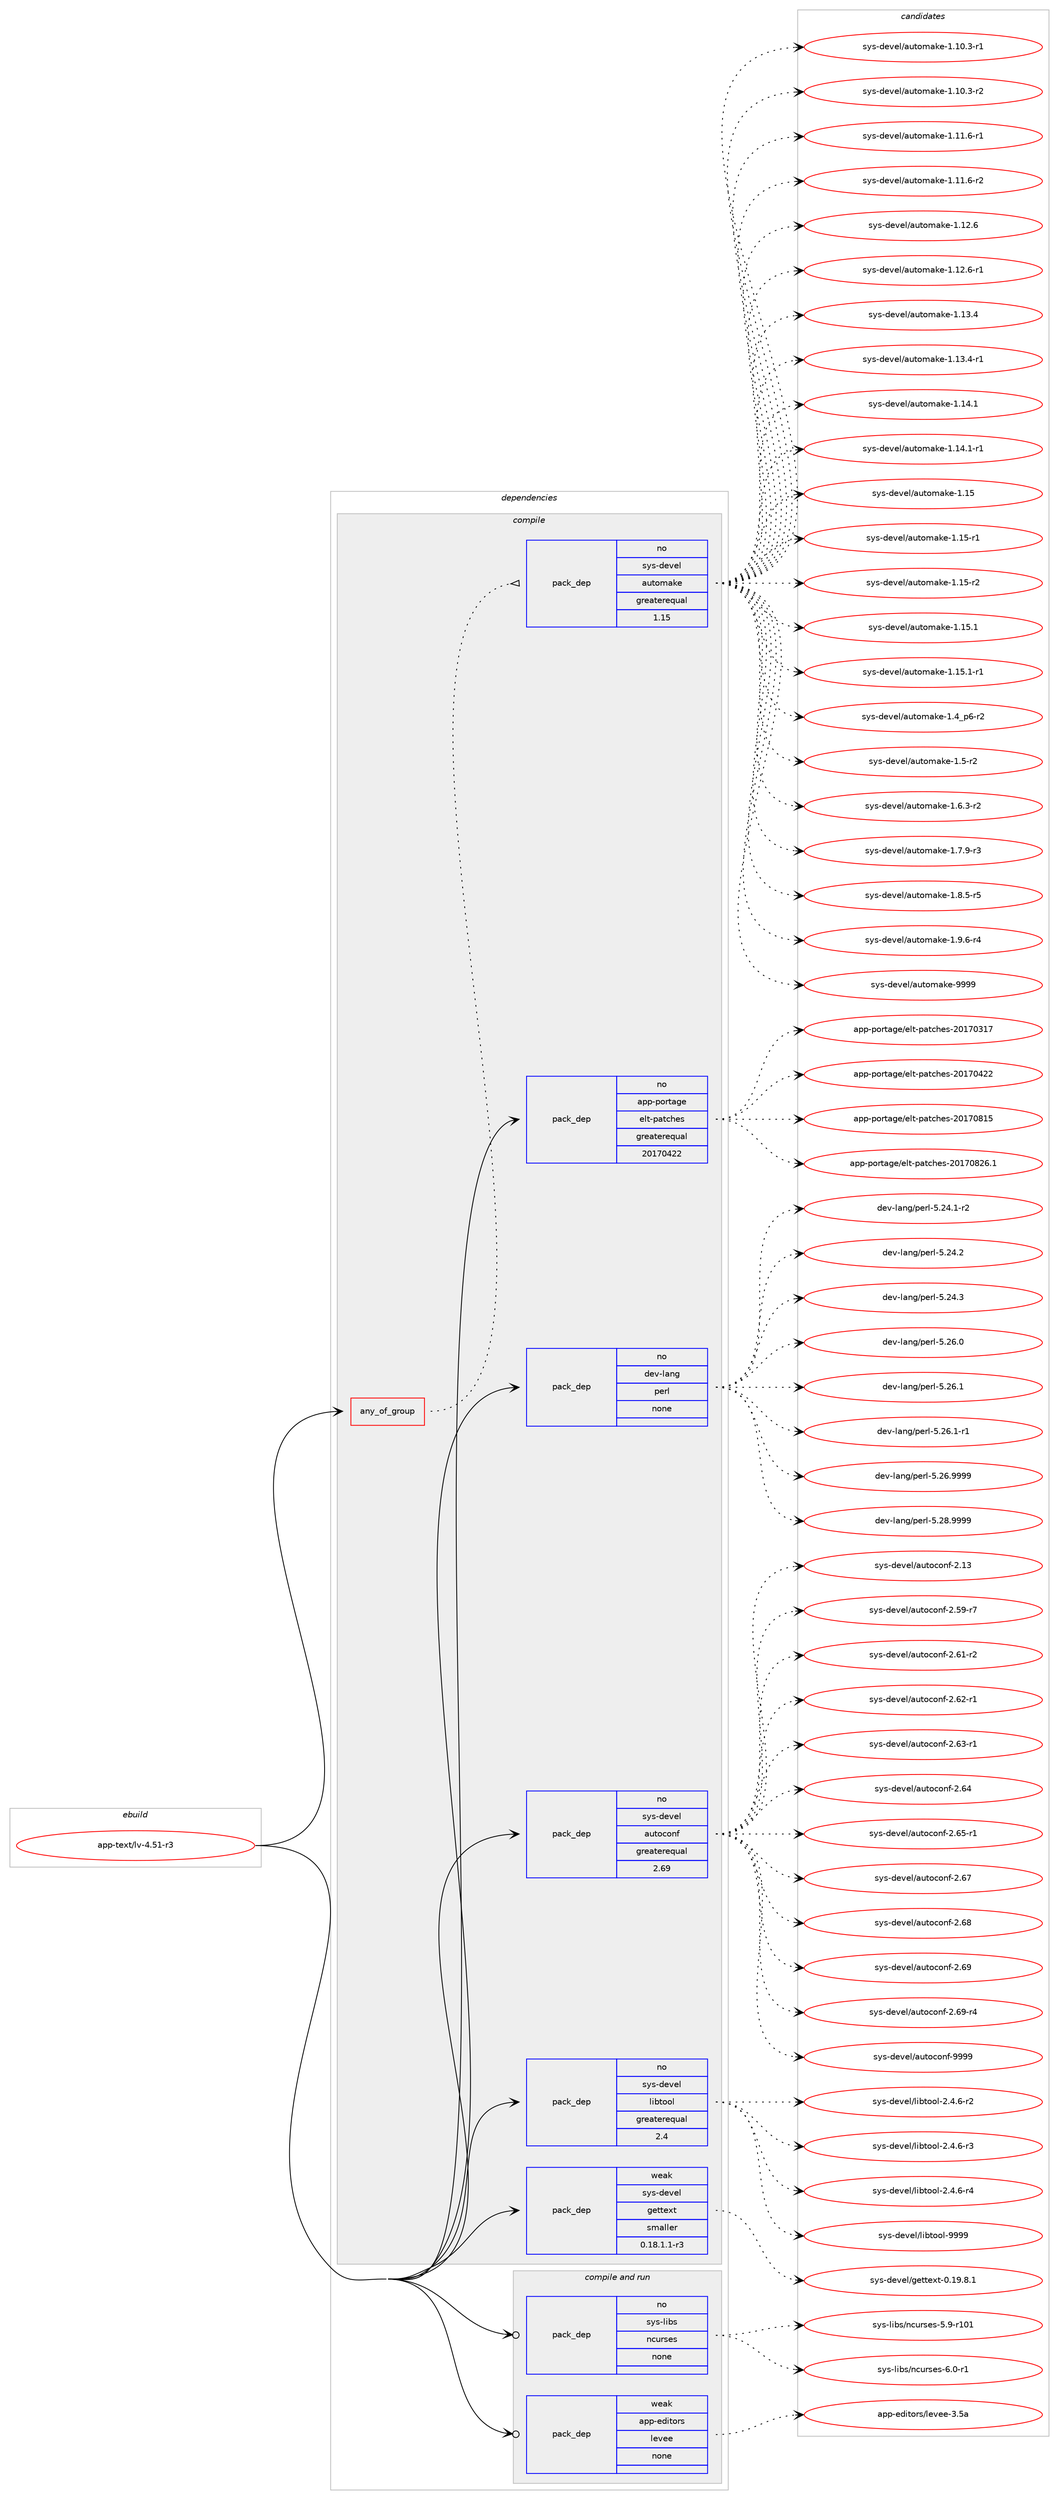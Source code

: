 digraph prolog {

# *************
# Graph options
# *************

newrank=true;
concentrate=true;
compound=true;
graph [rankdir=LR,fontname=Helvetica,fontsize=10,ranksep=1.5];#, ranksep=2.5, nodesep=0.2];
edge  [arrowhead=vee];
node  [fontname=Helvetica,fontsize=10];

# **********
# The ebuild
# **********

subgraph cluster_leftcol {
color=gray;
rank=same;
label=<<i>ebuild</i>>;
id [label="app-text/lv-4.51-r3", color=red, width=4, href="../app-text/lv-4.51-r3.svg"];
}

# ****************
# The dependencies
# ****************

subgraph cluster_midcol {
color=gray;
label=<<i>dependencies</i>>;
subgraph cluster_compile {
fillcolor="#eeeeee";
style=filled;
label=<<i>compile</i>>;
subgraph any1059 {
dependency58121 [label=<<TABLE BORDER="0" CELLBORDER="1" CELLSPACING="0" CELLPADDING="4"><TR><TD CELLPADDING="10">any_of_group</TD></TR></TABLE>>, shape=none, color=red];subgraph pack42248 {
dependency58122 [label=<<TABLE BORDER="0" CELLBORDER="1" CELLSPACING="0" CELLPADDING="4" WIDTH="220"><TR><TD ROWSPAN="6" CELLPADDING="30">pack_dep</TD></TR><TR><TD WIDTH="110">no</TD></TR><TR><TD>sys-devel</TD></TR><TR><TD>automake</TD></TR><TR><TD>greaterequal</TD></TR><TR><TD>1.15</TD></TR></TABLE>>, shape=none, color=blue];
}
dependency58121:e -> dependency58122:w [weight=20,style="dotted",arrowhead="oinv"];
}
id:e -> dependency58121:w [weight=20,style="solid",arrowhead="vee"];
subgraph pack42249 {
dependency58123 [label=<<TABLE BORDER="0" CELLBORDER="1" CELLSPACING="0" CELLPADDING="4" WIDTH="220"><TR><TD ROWSPAN="6" CELLPADDING="30">pack_dep</TD></TR><TR><TD WIDTH="110">no</TD></TR><TR><TD>app-portage</TD></TR><TR><TD>elt-patches</TD></TR><TR><TD>greaterequal</TD></TR><TR><TD>20170422</TD></TR></TABLE>>, shape=none, color=blue];
}
id:e -> dependency58123:w [weight=20,style="solid",arrowhead="vee"];
subgraph pack42250 {
dependency58124 [label=<<TABLE BORDER="0" CELLBORDER="1" CELLSPACING="0" CELLPADDING="4" WIDTH="220"><TR><TD ROWSPAN="6" CELLPADDING="30">pack_dep</TD></TR><TR><TD WIDTH="110">no</TD></TR><TR><TD>dev-lang</TD></TR><TR><TD>perl</TD></TR><TR><TD>none</TD></TR><TR><TD></TD></TR></TABLE>>, shape=none, color=blue];
}
id:e -> dependency58124:w [weight=20,style="solid",arrowhead="vee"];
subgraph pack42251 {
dependency58125 [label=<<TABLE BORDER="0" CELLBORDER="1" CELLSPACING="0" CELLPADDING="4" WIDTH="220"><TR><TD ROWSPAN="6" CELLPADDING="30">pack_dep</TD></TR><TR><TD WIDTH="110">no</TD></TR><TR><TD>sys-devel</TD></TR><TR><TD>autoconf</TD></TR><TR><TD>greaterequal</TD></TR><TR><TD>2.69</TD></TR></TABLE>>, shape=none, color=blue];
}
id:e -> dependency58125:w [weight=20,style="solid",arrowhead="vee"];
subgraph pack42252 {
dependency58126 [label=<<TABLE BORDER="0" CELLBORDER="1" CELLSPACING="0" CELLPADDING="4" WIDTH="220"><TR><TD ROWSPAN="6" CELLPADDING="30">pack_dep</TD></TR><TR><TD WIDTH="110">no</TD></TR><TR><TD>sys-devel</TD></TR><TR><TD>libtool</TD></TR><TR><TD>greaterequal</TD></TR><TR><TD>2.4</TD></TR></TABLE>>, shape=none, color=blue];
}
id:e -> dependency58126:w [weight=20,style="solid",arrowhead="vee"];
subgraph pack42253 {
dependency58127 [label=<<TABLE BORDER="0" CELLBORDER="1" CELLSPACING="0" CELLPADDING="4" WIDTH="220"><TR><TD ROWSPAN="6" CELLPADDING="30">pack_dep</TD></TR><TR><TD WIDTH="110">weak</TD></TR><TR><TD>sys-devel</TD></TR><TR><TD>gettext</TD></TR><TR><TD>smaller</TD></TR><TR><TD>0.18.1.1-r3</TD></TR></TABLE>>, shape=none, color=blue];
}
id:e -> dependency58127:w [weight=20,style="solid",arrowhead="vee"];
}
subgraph cluster_compileandrun {
fillcolor="#eeeeee";
style=filled;
label=<<i>compile and run</i>>;
subgraph pack42254 {
dependency58128 [label=<<TABLE BORDER="0" CELLBORDER="1" CELLSPACING="0" CELLPADDING="4" WIDTH="220"><TR><TD ROWSPAN="6" CELLPADDING="30">pack_dep</TD></TR><TR><TD WIDTH="110">no</TD></TR><TR><TD>sys-libs</TD></TR><TR><TD>ncurses</TD></TR><TR><TD>none</TD></TR><TR><TD></TD></TR></TABLE>>, shape=none, color=blue];
}
id:e -> dependency58128:w [weight=20,style="solid",arrowhead="odotvee"];
subgraph pack42255 {
dependency58129 [label=<<TABLE BORDER="0" CELLBORDER="1" CELLSPACING="0" CELLPADDING="4" WIDTH="220"><TR><TD ROWSPAN="6" CELLPADDING="30">pack_dep</TD></TR><TR><TD WIDTH="110">weak</TD></TR><TR><TD>app-editors</TD></TR><TR><TD>levee</TD></TR><TR><TD>none</TD></TR><TR><TD></TD></TR></TABLE>>, shape=none, color=blue];
}
id:e -> dependency58129:w [weight=20,style="solid",arrowhead="odotvee"];
}
subgraph cluster_run {
fillcolor="#eeeeee";
style=filled;
label=<<i>run</i>>;
}
}

# **************
# The candidates
# **************

subgraph cluster_choices {
rank=same;
color=gray;
label=<<i>candidates</i>>;

subgraph choice42248 {
color=black;
nodesep=1;
choice11512111545100101118101108479711711611110997107101454946494846514511449 [label="sys-devel/automake-1.10.3-r1", color=red, width=4,href="../sys-devel/automake-1.10.3-r1.svg"];
choice11512111545100101118101108479711711611110997107101454946494846514511450 [label="sys-devel/automake-1.10.3-r2", color=red, width=4,href="../sys-devel/automake-1.10.3-r2.svg"];
choice11512111545100101118101108479711711611110997107101454946494946544511449 [label="sys-devel/automake-1.11.6-r1", color=red, width=4,href="../sys-devel/automake-1.11.6-r1.svg"];
choice11512111545100101118101108479711711611110997107101454946494946544511450 [label="sys-devel/automake-1.11.6-r2", color=red, width=4,href="../sys-devel/automake-1.11.6-r2.svg"];
choice1151211154510010111810110847971171161111099710710145494649504654 [label="sys-devel/automake-1.12.6", color=red, width=4,href="../sys-devel/automake-1.12.6.svg"];
choice11512111545100101118101108479711711611110997107101454946495046544511449 [label="sys-devel/automake-1.12.6-r1", color=red, width=4,href="../sys-devel/automake-1.12.6-r1.svg"];
choice1151211154510010111810110847971171161111099710710145494649514652 [label="sys-devel/automake-1.13.4", color=red, width=4,href="../sys-devel/automake-1.13.4.svg"];
choice11512111545100101118101108479711711611110997107101454946495146524511449 [label="sys-devel/automake-1.13.4-r1", color=red, width=4,href="../sys-devel/automake-1.13.4-r1.svg"];
choice1151211154510010111810110847971171161111099710710145494649524649 [label="sys-devel/automake-1.14.1", color=red, width=4,href="../sys-devel/automake-1.14.1.svg"];
choice11512111545100101118101108479711711611110997107101454946495246494511449 [label="sys-devel/automake-1.14.1-r1", color=red, width=4,href="../sys-devel/automake-1.14.1-r1.svg"];
choice115121115451001011181011084797117116111109971071014549464953 [label="sys-devel/automake-1.15", color=red, width=4,href="../sys-devel/automake-1.15.svg"];
choice1151211154510010111810110847971171161111099710710145494649534511449 [label="sys-devel/automake-1.15-r1", color=red, width=4,href="../sys-devel/automake-1.15-r1.svg"];
choice1151211154510010111810110847971171161111099710710145494649534511450 [label="sys-devel/automake-1.15-r2", color=red, width=4,href="../sys-devel/automake-1.15-r2.svg"];
choice1151211154510010111810110847971171161111099710710145494649534649 [label="sys-devel/automake-1.15.1", color=red, width=4,href="../sys-devel/automake-1.15.1.svg"];
choice11512111545100101118101108479711711611110997107101454946495346494511449 [label="sys-devel/automake-1.15.1-r1", color=red, width=4,href="../sys-devel/automake-1.15.1-r1.svg"];
choice115121115451001011181011084797117116111109971071014549465295112544511450 [label="sys-devel/automake-1.4_p6-r2", color=red, width=4,href="../sys-devel/automake-1.4_p6-r2.svg"];
choice11512111545100101118101108479711711611110997107101454946534511450 [label="sys-devel/automake-1.5-r2", color=red, width=4,href="../sys-devel/automake-1.5-r2.svg"];
choice115121115451001011181011084797117116111109971071014549465446514511450 [label="sys-devel/automake-1.6.3-r2", color=red, width=4,href="../sys-devel/automake-1.6.3-r2.svg"];
choice115121115451001011181011084797117116111109971071014549465546574511451 [label="sys-devel/automake-1.7.9-r3", color=red, width=4,href="../sys-devel/automake-1.7.9-r3.svg"];
choice115121115451001011181011084797117116111109971071014549465646534511453 [label="sys-devel/automake-1.8.5-r5", color=red, width=4,href="../sys-devel/automake-1.8.5-r5.svg"];
choice115121115451001011181011084797117116111109971071014549465746544511452 [label="sys-devel/automake-1.9.6-r4", color=red, width=4,href="../sys-devel/automake-1.9.6-r4.svg"];
choice115121115451001011181011084797117116111109971071014557575757 [label="sys-devel/automake-9999", color=red, width=4,href="../sys-devel/automake-9999.svg"];
dependency58122:e -> choice11512111545100101118101108479711711611110997107101454946494846514511449:w [style=dotted,weight="100"];
dependency58122:e -> choice11512111545100101118101108479711711611110997107101454946494846514511450:w [style=dotted,weight="100"];
dependency58122:e -> choice11512111545100101118101108479711711611110997107101454946494946544511449:w [style=dotted,weight="100"];
dependency58122:e -> choice11512111545100101118101108479711711611110997107101454946494946544511450:w [style=dotted,weight="100"];
dependency58122:e -> choice1151211154510010111810110847971171161111099710710145494649504654:w [style=dotted,weight="100"];
dependency58122:e -> choice11512111545100101118101108479711711611110997107101454946495046544511449:w [style=dotted,weight="100"];
dependency58122:e -> choice1151211154510010111810110847971171161111099710710145494649514652:w [style=dotted,weight="100"];
dependency58122:e -> choice11512111545100101118101108479711711611110997107101454946495146524511449:w [style=dotted,weight="100"];
dependency58122:e -> choice1151211154510010111810110847971171161111099710710145494649524649:w [style=dotted,weight="100"];
dependency58122:e -> choice11512111545100101118101108479711711611110997107101454946495246494511449:w [style=dotted,weight="100"];
dependency58122:e -> choice115121115451001011181011084797117116111109971071014549464953:w [style=dotted,weight="100"];
dependency58122:e -> choice1151211154510010111810110847971171161111099710710145494649534511449:w [style=dotted,weight="100"];
dependency58122:e -> choice1151211154510010111810110847971171161111099710710145494649534511450:w [style=dotted,weight="100"];
dependency58122:e -> choice1151211154510010111810110847971171161111099710710145494649534649:w [style=dotted,weight="100"];
dependency58122:e -> choice11512111545100101118101108479711711611110997107101454946495346494511449:w [style=dotted,weight="100"];
dependency58122:e -> choice115121115451001011181011084797117116111109971071014549465295112544511450:w [style=dotted,weight="100"];
dependency58122:e -> choice11512111545100101118101108479711711611110997107101454946534511450:w [style=dotted,weight="100"];
dependency58122:e -> choice115121115451001011181011084797117116111109971071014549465446514511450:w [style=dotted,weight="100"];
dependency58122:e -> choice115121115451001011181011084797117116111109971071014549465546574511451:w [style=dotted,weight="100"];
dependency58122:e -> choice115121115451001011181011084797117116111109971071014549465646534511453:w [style=dotted,weight="100"];
dependency58122:e -> choice115121115451001011181011084797117116111109971071014549465746544511452:w [style=dotted,weight="100"];
dependency58122:e -> choice115121115451001011181011084797117116111109971071014557575757:w [style=dotted,weight="100"];
}
subgraph choice42249 {
color=black;
nodesep=1;
choice97112112451121111141169710310147101108116451129711699104101115455048495548514955 [label="app-portage/elt-patches-20170317", color=red, width=4,href="../app-portage/elt-patches-20170317.svg"];
choice97112112451121111141169710310147101108116451129711699104101115455048495548525050 [label="app-portage/elt-patches-20170422", color=red, width=4,href="../app-portage/elt-patches-20170422.svg"];
choice97112112451121111141169710310147101108116451129711699104101115455048495548564953 [label="app-portage/elt-patches-20170815", color=red, width=4,href="../app-portage/elt-patches-20170815.svg"];
choice971121124511211111411697103101471011081164511297116991041011154550484955485650544649 [label="app-portage/elt-patches-20170826.1", color=red, width=4,href="../app-portage/elt-patches-20170826.1.svg"];
dependency58123:e -> choice97112112451121111141169710310147101108116451129711699104101115455048495548514955:w [style=dotted,weight="100"];
dependency58123:e -> choice97112112451121111141169710310147101108116451129711699104101115455048495548525050:w [style=dotted,weight="100"];
dependency58123:e -> choice97112112451121111141169710310147101108116451129711699104101115455048495548564953:w [style=dotted,weight="100"];
dependency58123:e -> choice971121124511211111411697103101471011081164511297116991041011154550484955485650544649:w [style=dotted,weight="100"];
}
subgraph choice42250 {
color=black;
nodesep=1;
choice100101118451089711010347112101114108455346505246494511450 [label="dev-lang/perl-5.24.1-r2", color=red, width=4,href="../dev-lang/perl-5.24.1-r2.svg"];
choice10010111845108971101034711210111410845534650524650 [label="dev-lang/perl-5.24.2", color=red, width=4,href="../dev-lang/perl-5.24.2.svg"];
choice10010111845108971101034711210111410845534650524651 [label="dev-lang/perl-5.24.3", color=red, width=4,href="../dev-lang/perl-5.24.3.svg"];
choice10010111845108971101034711210111410845534650544648 [label="dev-lang/perl-5.26.0", color=red, width=4,href="../dev-lang/perl-5.26.0.svg"];
choice10010111845108971101034711210111410845534650544649 [label="dev-lang/perl-5.26.1", color=red, width=4,href="../dev-lang/perl-5.26.1.svg"];
choice100101118451089711010347112101114108455346505446494511449 [label="dev-lang/perl-5.26.1-r1", color=red, width=4,href="../dev-lang/perl-5.26.1-r1.svg"];
choice10010111845108971101034711210111410845534650544657575757 [label="dev-lang/perl-5.26.9999", color=red, width=4,href="../dev-lang/perl-5.26.9999.svg"];
choice10010111845108971101034711210111410845534650564657575757 [label="dev-lang/perl-5.28.9999", color=red, width=4,href="../dev-lang/perl-5.28.9999.svg"];
dependency58124:e -> choice100101118451089711010347112101114108455346505246494511450:w [style=dotted,weight="100"];
dependency58124:e -> choice10010111845108971101034711210111410845534650524650:w [style=dotted,weight="100"];
dependency58124:e -> choice10010111845108971101034711210111410845534650524651:w [style=dotted,weight="100"];
dependency58124:e -> choice10010111845108971101034711210111410845534650544648:w [style=dotted,weight="100"];
dependency58124:e -> choice10010111845108971101034711210111410845534650544649:w [style=dotted,weight="100"];
dependency58124:e -> choice100101118451089711010347112101114108455346505446494511449:w [style=dotted,weight="100"];
dependency58124:e -> choice10010111845108971101034711210111410845534650544657575757:w [style=dotted,weight="100"];
dependency58124:e -> choice10010111845108971101034711210111410845534650564657575757:w [style=dotted,weight="100"];
}
subgraph choice42251 {
color=black;
nodesep=1;
choice115121115451001011181011084797117116111991111101024550464951 [label="sys-devel/autoconf-2.13", color=red, width=4,href="../sys-devel/autoconf-2.13.svg"];
choice1151211154510010111810110847971171161119911111010245504653574511455 [label="sys-devel/autoconf-2.59-r7", color=red, width=4,href="../sys-devel/autoconf-2.59-r7.svg"];
choice1151211154510010111810110847971171161119911111010245504654494511450 [label="sys-devel/autoconf-2.61-r2", color=red, width=4,href="../sys-devel/autoconf-2.61-r2.svg"];
choice1151211154510010111810110847971171161119911111010245504654504511449 [label="sys-devel/autoconf-2.62-r1", color=red, width=4,href="../sys-devel/autoconf-2.62-r1.svg"];
choice1151211154510010111810110847971171161119911111010245504654514511449 [label="sys-devel/autoconf-2.63-r1", color=red, width=4,href="../sys-devel/autoconf-2.63-r1.svg"];
choice115121115451001011181011084797117116111991111101024550465452 [label="sys-devel/autoconf-2.64", color=red, width=4,href="../sys-devel/autoconf-2.64.svg"];
choice1151211154510010111810110847971171161119911111010245504654534511449 [label="sys-devel/autoconf-2.65-r1", color=red, width=4,href="../sys-devel/autoconf-2.65-r1.svg"];
choice115121115451001011181011084797117116111991111101024550465455 [label="sys-devel/autoconf-2.67", color=red, width=4,href="../sys-devel/autoconf-2.67.svg"];
choice115121115451001011181011084797117116111991111101024550465456 [label="sys-devel/autoconf-2.68", color=red, width=4,href="../sys-devel/autoconf-2.68.svg"];
choice115121115451001011181011084797117116111991111101024550465457 [label="sys-devel/autoconf-2.69", color=red, width=4,href="../sys-devel/autoconf-2.69.svg"];
choice1151211154510010111810110847971171161119911111010245504654574511452 [label="sys-devel/autoconf-2.69-r4", color=red, width=4,href="../sys-devel/autoconf-2.69-r4.svg"];
choice115121115451001011181011084797117116111991111101024557575757 [label="sys-devel/autoconf-9999", color=red, width=4,href="../sys-devel/autoconf-9999.svg"];
dependency58125:e -> choice115121115451001011181011084797117116111991111101024550464951:w [style=dotted,weight="100"];
dependency58125:e -> choice1151211154510010111810110847971171161119911111010245504653574511455:w [style=dotted,weight="100"];
dependency58125:e -> choice1151211154510010111810110847971171161119911111010245504654494511450:w [style=dotted,weight="100"];
dependency58125:e -> choice1151211154510010111810110847971171161119911111010245504654504511449:w [style=dotted,weight="100"];
dependency58125:e -> choice1151211154510010111810110847971171161119911111010245504654514511449:w [style=dotted,weight="100"];
dependency58125:e -> choice115121115451001011181011084797117116111991111101024550465452:w [style=dotted,weight="100"];
dependency58125:e -> choice1151211154510010111810110847971171161119911111010245504654534511449:w [style=dotted,weight="100"];
dependency58125:e -> choice115121115451001011181011084797117116111991111101024550465455:w [style=dotted,weight="100"];
dependency58125:e -> choice115121115451001011181011084797117116111991111101024550465456:w [style=dotted,weight="100"];
dependency58125:e -> choice115121115451001011181011084797117116111991111101024550465457:w [style=dotted,weight="100"];
dependency58125:e -> choice1151211154510010111810110847971171161119911111010245504654574511452:w [style=dotted,weight="100"];
dependency58125:e -> choice115121115451001011181011084797117116111991111101024557575757:w [style=dotted,weight="100"];
}
subgraph choice42252 {
color=black;
nodesep=1;
choice1151211154510010111810110847108105981161111111084550465246544511450 [label="sys-devel/libtool-2.4.6-r2", color=red, width=4,href="../sys-devel/libtool-2.4.6-r2.svg"];
choice1151211154510010111810110847108105981161111111084550465246544511451 [label="sys-devel/libtool-2.4.6-r3", color=red, width=4,href="../sys-devel/libtool-2.4.6-r3.svg"];
choice1151211154510010111810110847108105981161111111084550465246544511452 [label="sys-devel/libtool-2.4.6-r4", color=red, width=4,href="../sys-devel/libtool-2.4.6-r4.svg"];
choice1151211154510010111810110847108105981161111111084557575757 [label="sys-devel/libtool-9999", color=red, width=4,href="../sys-devel/libtool-9999.svg"];
dependency58126:e -> choice1151211154510010111810110847108105981161111111084550465246544511450:w [style=dotted,weight="100"];
dependency58126:e -> choice1151211154510010111810110847108105981161111111084550465246544511451:w [style=dotted,weight="100"];
dependency58126:e -> choice1151211154510010111810110847108105981161111111084550465246544511452:w [style=dotted,weight="100"];
dependency58126:e -> choice1151211154510010111810110847108105981161111111084557575757:w [style=dotted,weight="100"];
}
subgraph choice42253 {
color=black;
nodesep=1;
choice1151211154510010111810110847103101116116101120116454846495746564649 [label="sys-devel/gettext-0.19.8.1", color=red, width=4,href="../sys-devel/gettext-0.19.8.1.svg"];
dependency58127:e -> choice1151211154510010111810110847103101116116101120116454846495746564649:w [style=dotted,weight="100"];
}
subgraph choice42254 {
color=black;
nodesep=1;
choice115121115451081059811547110991171141151011154553465745114494849 [label="sys-libs/ncurses-5.9-r101", color=red, width=4,href="../sys-libs/ncurses-5.9-r101.svg"];
choice11512111545108105981154711099117114115101115455446484511449 [label="sys-libs/ncurses-6.0-r1", color=red, width=4,href="../sys-libs/ncurses-6.0-r1.svg"];
dependency58128:e -> choice115121115451081059811547110991171141151011154553465745114494849:w [style=dotted,weight="100"];
dependency58128:e -> choice11512111545108105981154711099117114115101115455446484511449:w [style=dotted,weight="100"];
}
subgraph choice42255 {
color=black;
nodesep=1;
choice9711211245101100105116111114115471081011181011014551465397 [label="app-editors/levee-3.5a", color=red, width=4,href="../app-editors/levee-3.5a.svg"];
dependency58129:e -> choice9711211245101100105116111114115471081011181011014551465397:w [style=dotted,weight="100"];
}
}

}
